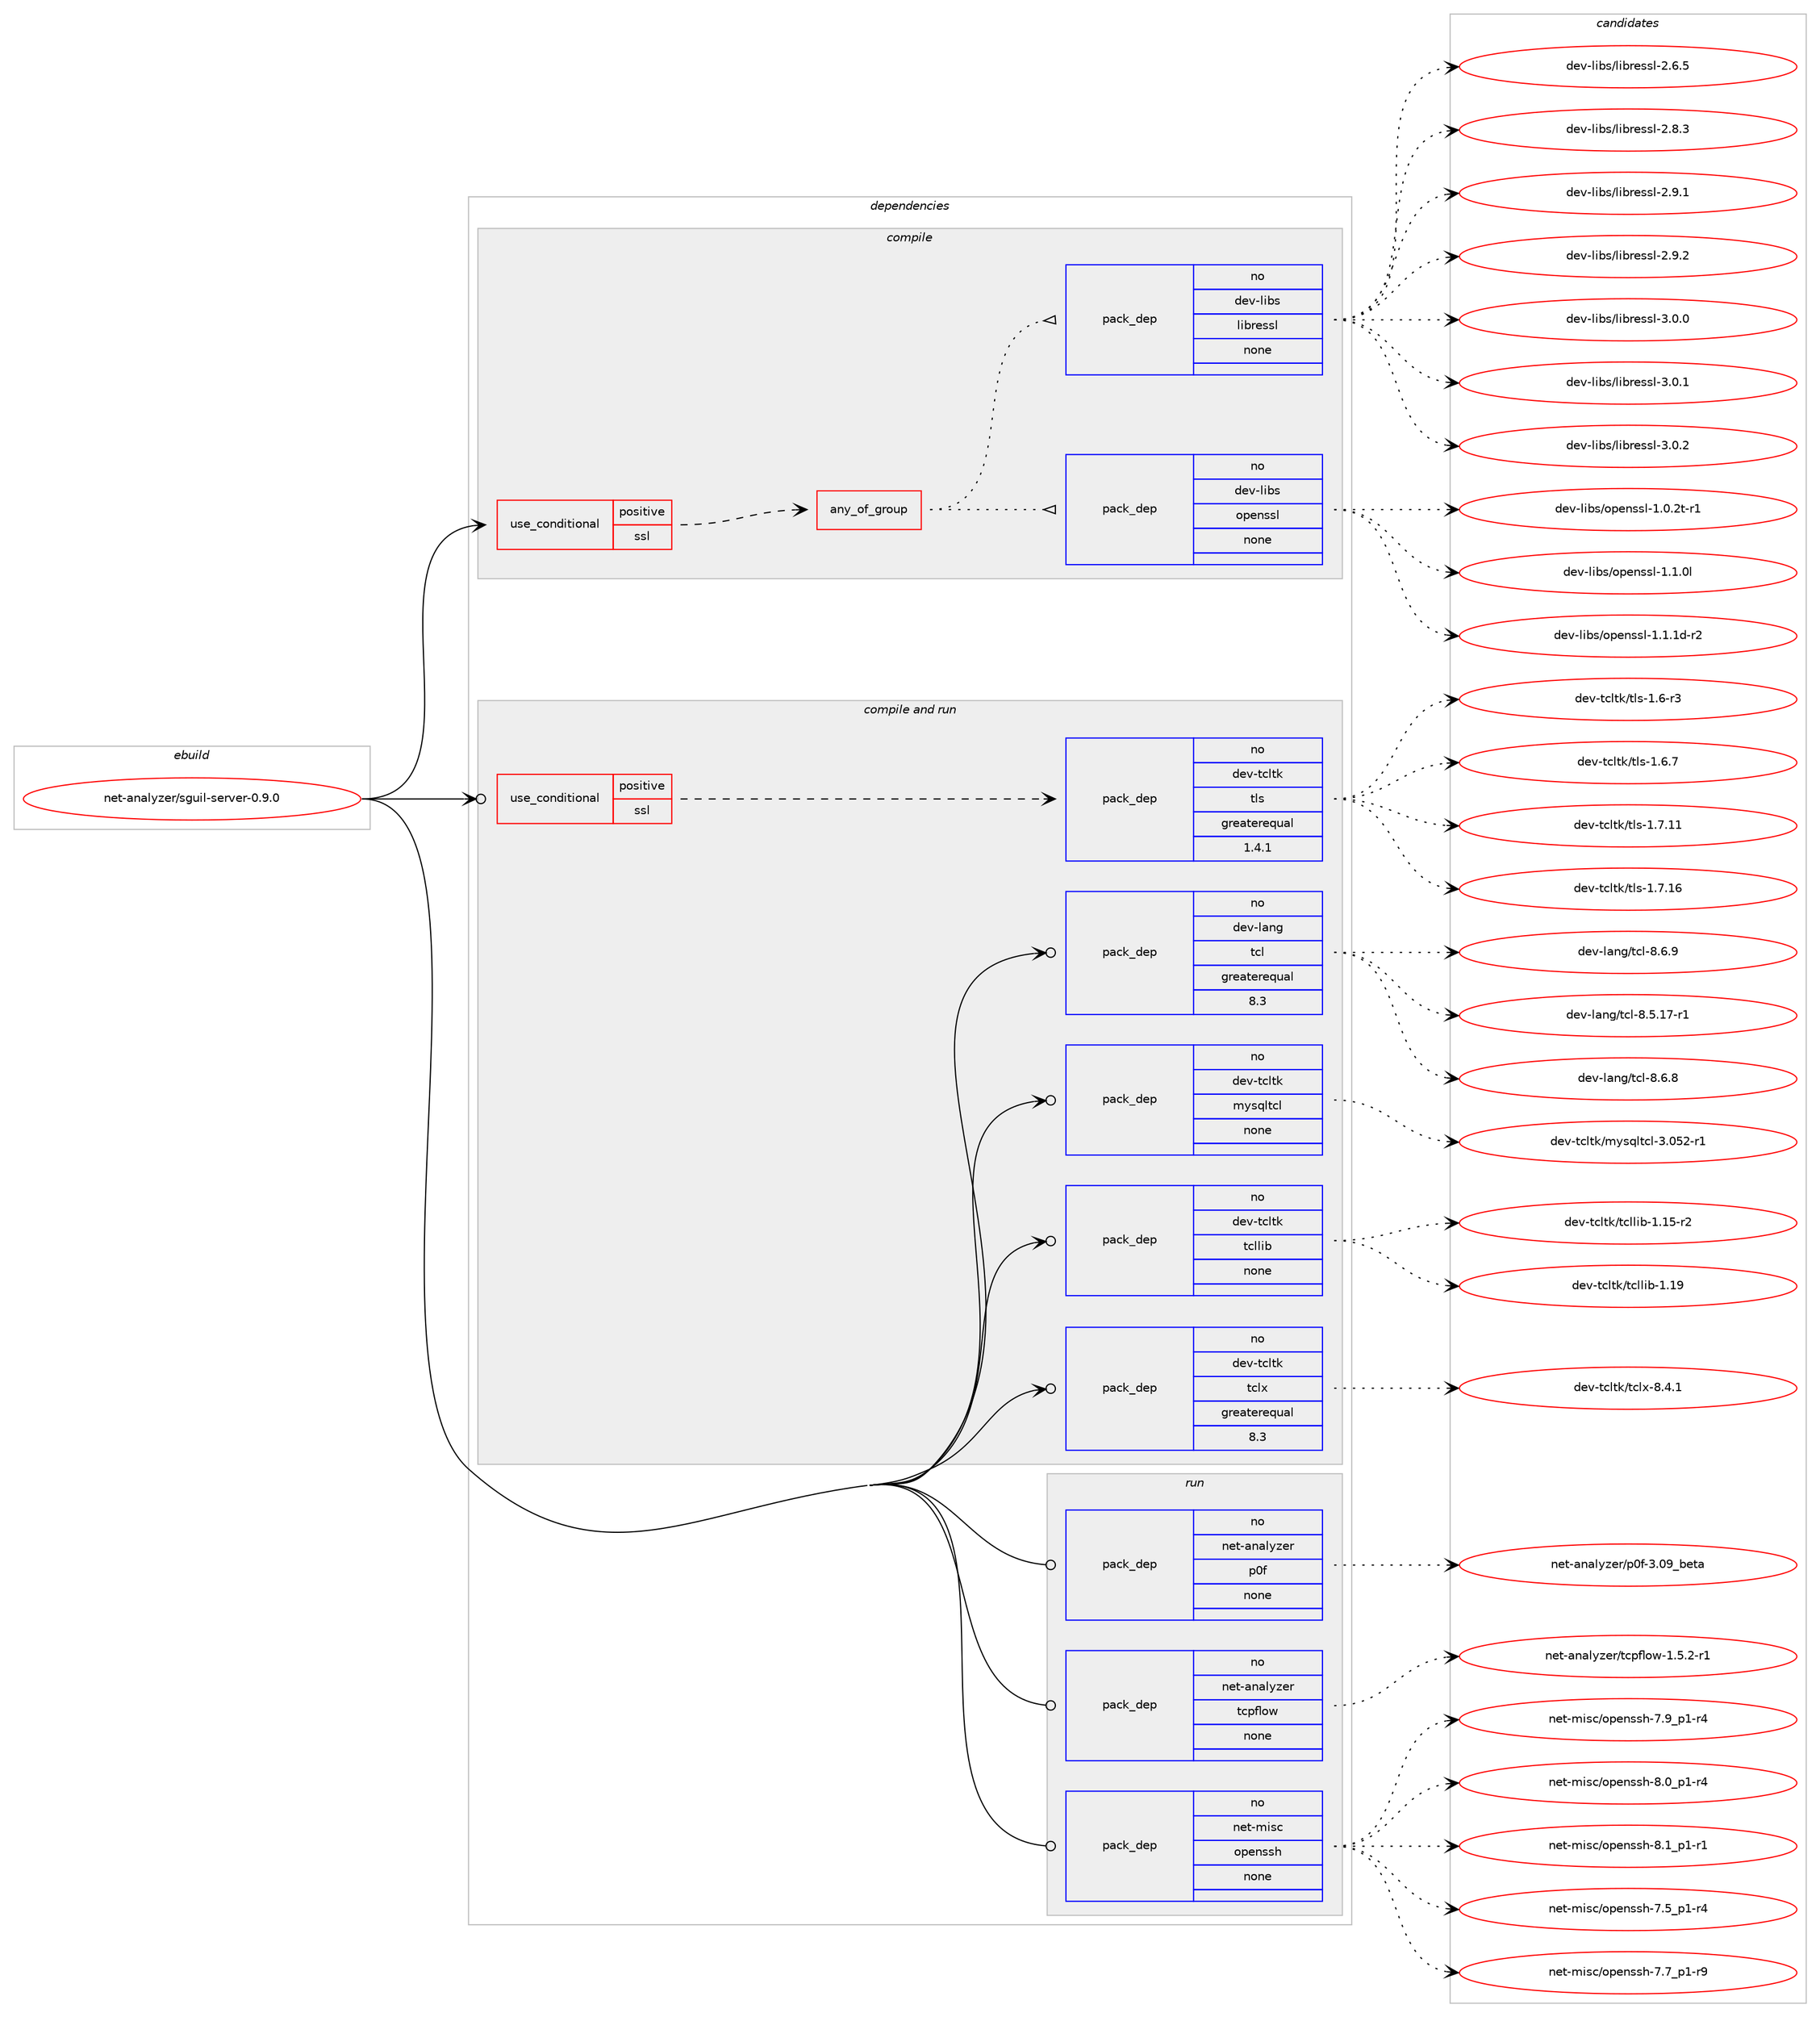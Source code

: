digraph prolog {

# *************
# Graph options
# *************

newrank=true;
concentrate=true;
compound=true;
graph [rankdir=LR,fontname=Helvetica,fontsize=10,ranksep=1.5];#, ranksep=2.5, nodesep=0.2];
edge  [arrowhead=vee];
node  [fontname=Helvetica,fontsize=10];

# **********
# The ebuild
# **********

subgraph cluster_leftcol {
color=gray;
rank=same;
label=<<i>ebuild</i>>;
id [label="net-analyzer/sguil-server-0.9.0", color=red, width=4, href="../net-analyzer/sguil-server-0.9.0.svg"];
}

# ****************
# The dependencies
# ****************

subgraph cluster_midcol {
color=gray;
label=<<i>dependencies</i>>;
subgraph cluster_compile {
fillcolor="#eeeeee";
style=filled;
label=<<i>compile</i>>;
subgraph cond198492 {
dependency815839 [label=<<TABLE BORDER="0" CELLBORDER="1" CELLSPACING="0" CELLPADDING="4"><TR><TD ROWSPAN="3" CELLPADDING="10">use_conditional</TD></TR><TR><TD>positive</TD></TR><TR><TD>ssl</TD></TR></TABLE>>, shape=none, color=red];
subgraph any13808 {
dependency815840 [label=<<TABLE BORDER="0" CELLBORDER="1" CELLSPACING="0" CELLPADDING="4"><TR><TD CELLPADDING="10">any_of_group</TD></TR></TABLE>>, shape=none, color=red];subgraph pack603089 {
dependency815841 [label=<<TABLE BORDER="0" CELLBORDER="1" CELLSPACING="0" CELLPADDING="4" WIDTH="220"><TR><TD ROWSPAN="6" CELLPADDING="30">pack_dep</TD></TR><TR><TD WIDTH="110">no</TD></TR><TR><TD>dev-libs</TD></TR><TR><TD>openssl</TD></TR><TR><TD>none</TD></TR><TR><TD></TD></TR></TABLE>>, shape=none, color=blue];
}
dependency815840:e -> dependency815841:w [weight=20,style="dotted",arrowhead="oinv"];
subgraph pack603090 {
dependency815842 [label=<<TABLE BORDER="0" CELLBORDER="1" CELLSPACING="0" CELLPADDING="4" WIDTH="220"><TR><TD ROWSPAN="6" CELLPADDING="30">pack_dep</TD></TR><TR><TD WIDTH="110">no</TD></TR><TR><TD>dev-libs</TD></TR><TR><TD>libressl</TD></TR><TR><TD>none</TD></TR><TR><TD></TD></TR></TABLE>>, shape=none, color=blue];
}
dependency815840:e -> dependency815842:w [weight=20,style="dotted",arrowhead="oinv"];
}
dependency815839:e -> dependency815840:w [weight=20,style="dashed",arrowhead="vee"];
}
id:e -> dependency815839:w [weight=20,style="solid",arrowhead="vee"];
}
subgraph cluster_compileandrun {
fillcolor="#eeeeee";
style=filled;
label=<<i>compile and run</i>>;
subgraph cond198493 {
dependency815843 [label=<<TABLE BORDER="0" CELLBORDER="1" CELLSPACING="0" CELLPADDING="4"><TR><TD ROWSPAN="3" CELLPADDING="10">use_conditional</TD></TR><TR><TD>positive</TD></TR><TR><TD>ssl</TD></TR></TABLE>>, shape=none, color=red];
subgraph pack603091 {
dependency815844 [label=<<TABLE BORDER="0" CELLBORDER="1" CELLSPACING="0" CELLPADDING="4" WIDTH="220"><TR><TD ROWSPAN="6" CELLPADDING="30">pack_dep</TD></TR><TR><TD WIDTH="110">no</TD></TR><TR><TD>dev-tcltk</TD></TR><TR><TD>tls</TD></TR><TR><TD>greaterequal</TD></TR><TR><TD>1.4.1</TD></TR></TABLE>>, shape=none, color=blue];
}
dependency815843:e -> dependency815844:w [weight=20,style="dashed",arrowhead="vee"];
}
id:e -> dependency815843:w [weight=20,style="solid",arrowhead="odotvee"];
subgraph pack603092 {
dependency815845 [label=<<TABLE BORDER="0" CELLBORDER="1" CELLSPACING="0" CELLPADDING="4" WIDTH="220"><TR><TD ROWSPAN="6" CELLPADDING="30">pack_dep</TD></TR><TR><TD WIDTH="110">no</TD></TR><TR><TD>dev-lang</TD></TR><TR><TD>tcl</TD></TR><TR><TD>greaterequal</TD></TR><TR><TD>8.3</TD></TR></TABLE>>, shape=none, color=blue];
}
id:e -> dependency815845:w [weight=20,style="solid",arrowhead="odotvee"];
subgraph pack603093 {
dependency815846 [label=<<TABLE BORDER="0" CELLBORDER="1" CELLSPACING="0" CELLPADDING="4" WIDTH="220"><TR><TD ROWSPAN="6" CELLPADDING="30">pack_dep</TD></TR><TR><TD WIDTH="110">no</TD></TR><TR><TD>dev-tcltk</TD></TR><TR><TD>mysqltcl</TD></TR><TR><TD>none</TD></TR><TR><TD></TD></TR></TABLE>>, shape=none, color=blue];
}
id:e -> dependency815846:w [weight=20,style="solid",arrowhead="odotvee"];
subgraph pack603094 {
dependency815847 [label=<<TABLE BORDER="0" CELLBORDER="1" CELLSPACING="0" CELLPADDING="4" WIDTH="220"><TR><TD ROWSPAN="6" CELLPADDING="30">pack_dep</TD></TR><TR><TD WIDTH="110">no</TD></TR><TR><TD>dev-tcltk</TD></TR><TR><TD>tcllib</TD></TR><TR><TD>none</TD></TR><TR><TD></TD></TR></TABLE>>, shape=none, color=blue];
}
id:e -> dependency815847:w [weight=20,style="solid",arrowhead="odotvee"];
subgraph pack603095 {
dependency815848 [label=<<TABLE BORDER="0" CELLBORDER="1" CELLSPACING="0" CELLPADDING="4" WIDTH="220"><TR><TD ROWSPAN="6" CELLPADDING="30">pack_dep</TD></TR><TR><TD WIDTH="110">no</TD></TR><TR><TD>dev-tcltk</TD></TR><TR><TD>tclx</TD></TR><TR><TD>greaterequal</TD></TR><TR><TD>8.3</TD></TR></TABLE>>, shape=none, color=blue];
}
id:e -> dependency815848:w [weight=20,style="solid",arrowhead="odotvee"];
}
subgraph cluster_run {
fillcolor="#eeeeee";
style=filled;
label=<<i>run</i>>;
subgraph pack603096 {
dependency815849 [label=<<TABLE BORDER="0" CELLBORDER="1" CELLSPACING="0" CELLPADDING="4" WIDTH="220"><TR><TD ROWSPAN="6" CELLPADDING="30">pack_dep</TD></TR><TR><TD WIDTH="110">no</TD></TR><TR><TD>net-analyzer</TD></TR><TR><TD>p0f</TD></TR><TR><TD>none</TD></TR><TR><TD></TD></TR></TABLE>>, shape=none, color=blue];
}
id:e -> dependency815849:w [weight=20,style="solid",arrowhead="odot"];
subgraph pack603097 {
dependency815850 [label=<<TABLE BORDER="0" CELLBORDER="1" CELLSPACING="0" CELLPADDING="4" WIDTH="220"><TR><TD ROWSPAN="6" CELLPADDING="30">pack_dep</TD></TR><TR><TD WIDTH="110">no</TD></TR><TR><TD>net-analyzer</TD></TR><TR><TD>tcpflow</TD></TR><TR><TD>none</TD></TR><TR><TD></TD></TR></TABLE>>, shape=none, color=blue];
}
id:e -> dependency815850:w [weight=20,style="solid",arrowhead="odot"];
subgraph pack603098 {
dependency815851 [label=<<TABLE BORDER="0" CELLBORDER="1" CELLSPACING="0" CELLPADDING="4" WIDTH="220"><TR><TD ROWSPAN="6" CELLPADDING="30">pack_dep</TD></TR><TR><TD WIDTH="110">no</TD></TR><TR><TD>net-misc</TD></TR><TR><TD>openssh</TD></TR><TR><TD>none</TD></TR><TR><TD></TD></TR></TABLE>>, shape=none, color=blue];
}
id:e -> dependency815851:w [weight=20,style="solid",arrowhead="odot"];
}
}

# **************
# The candidates
# **************

subgraph cluster_choices {
rank=same;
color=gray;
label=<<i>candidates</i>>;

subgraph choice603089 {
color=black;
nodesep=1;
choice1001011184510810598115471111121011101151151084549464846501164511449 [label="dev-libs/openssl-1.0.2t-r1", color=red, width=4,href="../dev-libs/openssl-1.0.2t-r1.svg"];
choice100101118451081059811547111112101110115115108454946494648108 [label="dev-libs/openssl-1.1.0l", color=red, width=4,href="../dev-libs/openssl-1.1.0l.svg"];
choice1001011184510810598115471111121011101151151084549464946491004511450 [label="dev-libs/openssl-1.1.1d-r2", color=red, width=4,href="../dev-libs/openssl-1.1.1d-r2.svg"];
dependency815841:e -> choice1001011184510810598115471111121011101151151084549464846501164511449:w [style=dotted,weight="100"];
dependency815841:e -> choice100101118451081059811547111112101110115115108454946494648108:w [style=dotted,weight="100"];
dependency815841:e -> choice1001011184510810598115471111121011101151151084549464946491004511450:w [style=dotted,weight="100"];
}
subgraph choice603090 {
color=black;
nodesep=1;
choice10010111845108105981154710810598114101115115108455046544653 [label="dev-libs/libressl-2.6.5", color=red, width=4,href="../dev-libs/libressl-2.6.5.svg"];
choice10010111845108105981154710810598114101115115108455046564651 [label="dev-libs/libressl-2.8.3", color=red, width=4,href="../dev-libs/libressl-2.8.3.svg"];
choice10010111845108105981154710810598114101115115108455046574649 [label="dev-libs/libressl-2.9.1", color=red, width=4,href="../dev-libs/libressl-2.9.1.svg"];
choice10010111845108105981154710810598114101115115108455046574650 [label="dev-libs/libressl-2.9.2", color=red, width=4,href="../dev-libs/libressl-2.9.2.svg"];
choice10010111845108105981154710810598114101115115108455146484648 [label="dev-libs/libressl-3.0.0", color=red, width=4,href="../dev-libs/libressl-3.0.0.svg"];
choice10010111845108105981154710810598114101115115108455146484649 [label="dev-libs/libressl-3.0.1", color=red, width=4,href="../dev-libs/libressl-3.0.1.svg"];
choice10010111845108105981154710810598114101115115108455146484650 [label="dev-libs/libressl-3.0.2", color=red, width=4,href="../dev-libs/libressl-3.0.2.svg"];
dependency815842:e -> choice10010111845108105981154710810598114101115115108455046544653:w [style=dotted,weight="100"];
dependency815842:e -> choice10010111845108105981154710810598114101115115108455046564651:w [style=dotted,weight="100"];
dependency815842:e -> choice10010111845108105981154710810598114101115115108455046574649:w [style=dotted,weight="100"];
dependency815842:e -> choice10010111845108105981154710810598114101115115108455046574650:w [style=dotted,weight="100"];
dependency815842:e -> choice10010111845108105981154710810598114101115115108455146484648:w [style=dotted,weight="100"];
dependency815842:e -> choice10010111845108105981154710810598114101115115108455146484649:w [style=dotted,weight="100"];
dependency815842:e -> choice10010111845108105981154710810598114101115115108455146484650:w [style=dotted,weight="100"];
}
subgraph choice603091 {
color=black;
nodesep=1;
choice100101118451169910811610747116108115454946544511451 [label="dev-tcltk/tls-1.6-r3", color=red, width=4,href="../dev-tcltk/tls-1.6-r3.svg"];
choice100101118451169910811610747116108115454946544655 [label="dev-tcltk/tls-1.6.7", color=red, width=4,href="../dev-tcltk/tls-1.6.7.svg"];
choice10010111845116991081161074711610811545494655464949 [label="dev-tcltk/tls-1.7.11", color=red, width=4,href="../dev-tcltk/tls-1.7.11.svg"];
choice10010111845116991081161074711610811545494655464954 [label="dev-tcltk/tls-1.7.16", color=red, width=4,href="../dev-tcltk/tls-1.7.16.svg"];
dependency815844:e -> choice100101118451169910811610747116108115454946544511451:w [style=dotted,weight="100"];
dependency815844:e -> choice100101118451169910811610747116108115454946544655:w [style=dotted,weight="100"];
dependency815844:e -> choice10010111845116991081161074711610811545494655464949:w [style=dotted,weight="100"];
dependency815844:e -> choice10010111845116991081161074711610811545494655464954:w [style=dotted,weight="100"];
}
subgraph choice603092 {
color=black;
nodesep=1;
choice10010111845108971101034711699108455646534649554511449 [label="dev-lang/tcl-8.5.17-r1", color=red, width=4,href="../dev-lang/tcl-8.5.17-r1.svg"];
choice10010111845108971101034711699108455646544656 [label="dev-lang/tcl-8.6.8", color=red, width=4,href="../dev-lang/tcl-8.6.8.svg"];
choice10010111845108971101034711699108455646544657 [label="dev-lang/tcl-8.6.9", color=red, width=4,href="../dev-lang/tcl-8.6.9.svg"];
dependency815845:e -> choice10010111845108971101034711699108455646534649554511449:w [style=dotted,weight="100"];
dependency815845:e -> choice10010111845108971101034711699108455646544656:w [style=dotted,weight="100"];
dependency815845:e -> choice10010111845108971101034711699108455646544657:w [style=dotted,weight="100"];
}
subgraph choice603093 {
color=black;
nodesep=1;
choice100101118451169910811610747109121115113108116991084551464853504511449 [label="dev-tcltk/mysqltcl-3.052-r1", color=red, width=4,href="../dev-tcltk/mysqltcl-3.052-r1.svg"];
dependency815846:e -> choice100101118451169910811610747109121115113108116991084551464853504511449:w [style=dotted,weight="100"];
}
subgraph choice603094 {
color=black;
nodesep=1;
choice100101118451169910811610747116991081081059845494649534511450 [label="dev-tcltk/tcllib-1.15-r2", color=red, width=4,href="../dev-tcltk/tcllib-1.15-r2.svg"];
choice10010111845116991081161074711699108108105984549464957 [label="dev-tcltk/tcllib-1.19", color=red, width=4,href="../dev-tcltk/tcllib-1.19.svg"];
dependency815847:e -> choice100101118451169910811610747116991081081059845494649534511450:w [style=dotted,weight="100"];
dependency815847:e -> choice10010111845116991081161074711699108108105984549464957:w [style=dotted,weight="100"];
}
subgraph choice603095 {
color=black;
nodesep=1;
choice10010111845116991081161074711699108120455646524649 [label="dev-tcltk/tclx-8.4.1", color=red, width=4,href="../dev-tcltk/tclx-8.4.1.svg"];
dependency815848:e -> choice10010111845116991081161074711699108120455646524649:w [style=dotted,weight="100"];
}
subgraph choice603096 {
color=black;
nodesep=1;
choice11010111645971109710812112210111447112481024551464857959810111697 [label="net-analyzer/p0f-3.09_beta", color=red, width=4,href="../net-analyzer/p0f-3.09_beta.svg"];
dependency815849:e -> choice11010111645971109710812112210111447112481024551464857959810111697:w [style=dotted,weight="100"];
}
subgraph choice603097 {
color=black;
nodesep=1;
choice11010111645971109710812112210111447116991121021081111194549465346504511449 [label="net-analyzer/tcpflow-1.5.2-r1", color=red, width=4,href="../net-analyzer/tcpflow-1.5.2-r1.svg"];
dependency815850:e -> choice11010111645971109710812112210111447116991121021081111194549465346504511449:w [style=dotted,weight="100"];
}
subgraph choice603098 {
color=black;
nodesep=1;
choice1101011164510910511599471111121011101151151044555465395112494511452 [label="net-misc/openssh-7.5_p1-r4", color=red, width=4,href="../net-misc/openssh-7.5_p1-r4.svg"];
choice1101011164510910511599471111121011101151151044555465595112494511457 [label="net-misc/openssh-7.7_p1-r9", color=red, width=4,href="../net-misc/openssh-7.7_p1-r9.svg"];
choice1101011164510910511599471111121011101151151044555465795112494511452 [label="net-misc/openssh-7.9_p1-r4", color=red, width=4,href="../net-misc/openssh-7.9_p1-r4.svg"];
choice1101011164510910511599471111121011101151151044556464895112494511452 [label="net-misc/openssh-8.0_p1-r4", color=red, width=4,href="../net-misc/openssh-8.0_p1-r4.svg"];
choice1101011164510910511599471111121011101151151044556464995112494511449 [label="net-misc/openssh-8.1_p1-r1", color=red, width=4,href="../net-misc/openssh-8.1_p1-r1.svg"];
dependency815851:e -> choice1101011164510910511599471111121011101151151044555465395112494511452:w [style=dotted,weight="100"];
dependency815851:e -> choice1101011164510910511599471111121011101151151044555465595112494511457:w [style=dotted,weight="100"];
dependency815851:e -> choice1101011164510910511599471111121011101151151044555465795112494511452:w [style=dotted,weight="100"];
dependency815851:e -> choice1101011164510910511599471111121011101151151044556464895112494511452:w [style=dotted,weight="100"];
dependency815851:e -> choice1101011164510910511599471111121011101151151044556464995112494511449:w [style=dotted,weight="100"];
}
}

}
